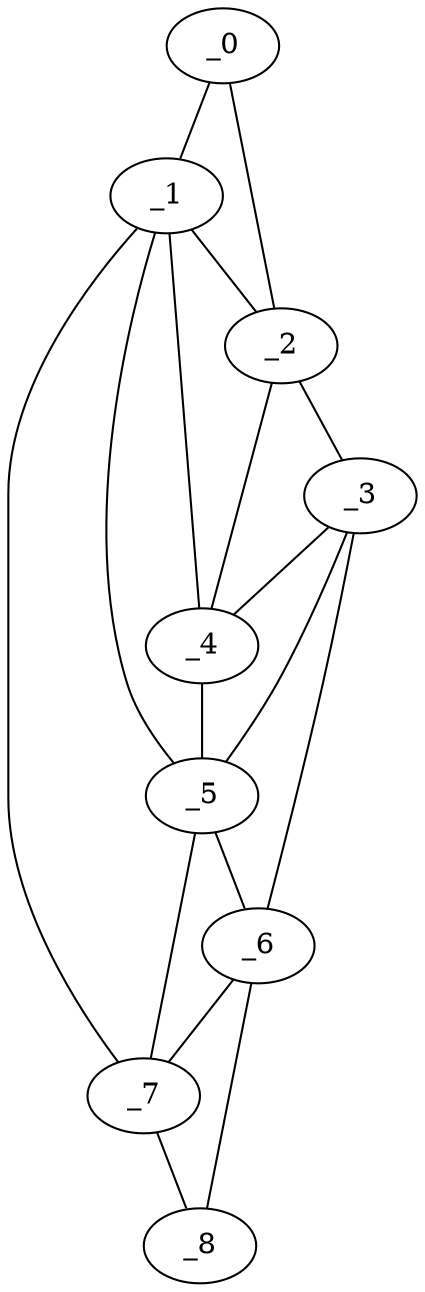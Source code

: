 graph "obj56__100.gxl" {
	_0	 [x=7,
		y=58];
	_1	 [x=13,
		y=63];
	_0 -- _1	 [valence=1];
	_2	 [x=25,
		y=29];
	_0 -- _2	 [valence=1];
	_1 -- _2	 [valence=2];
	_4	 [x=37,
		y=34];
	_1 -- _4	 [valence=2];
	_5	 [x=43,
		y=37];
	_1 -- _5	 [valence=2];
	_7	 [x=119,
		y=84];
	_1 -- _7	 [valence=1];
	_3	 [x=31,
		y=25];
	_2 -- _3	 [valence=1];
	_2 -- _4	 [valence=1];
	_3 -- _4	 [valence=2];
	_3 -- _5	 [valence=2];
	_6	 [x=97,
		y=36];
	_3 -- _6	 [valence=1];
	_4 -- _5	 [valence=1];
	_5 -- _6	 [valence=2];
	_5 -- _7	 [valence=2];
	_6 -- _7	 [valence=1];
	_8	 [x=122,
		y=74];
	_6 -- _8	 [valence=1];
	_7 -- _8	 [valence=1];
}
